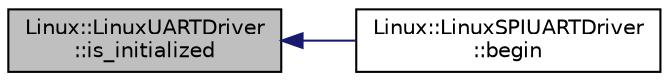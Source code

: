 digraph "Linux::LinuxUARTDriver::is_initialized"
{
 // INTERACTIVE_SVG=YES
  edge [fontname="Helvetica",fontsize="10",labelfontname="Helvetica",labelfontsize="10"];
  node [fontname="Helvetica",fontsize="10",shape=record];
  rankdir="LR";
  Node1 [label="Linux::LinuxUARTDriver\l::is_initialized",height=0.2,width=0.4,color="black", fillcolor="grey75", style="filled" fontcolor="black"];
  Node1 -> Node2 [dir="back",color="midnightblue",fontsize="10",style="solid",fontname="Helvetica"];
  Node2 [label="Linux::LinuxSPIUARTDriver\l::begin",height=0.2,width=0.4,color="black", fillcolor="white", style="filled",URL="$classLinux_1_1LinuxSPIUARTDriver.html#a9f188db84e47b81782901435e47b99f9"];
}
